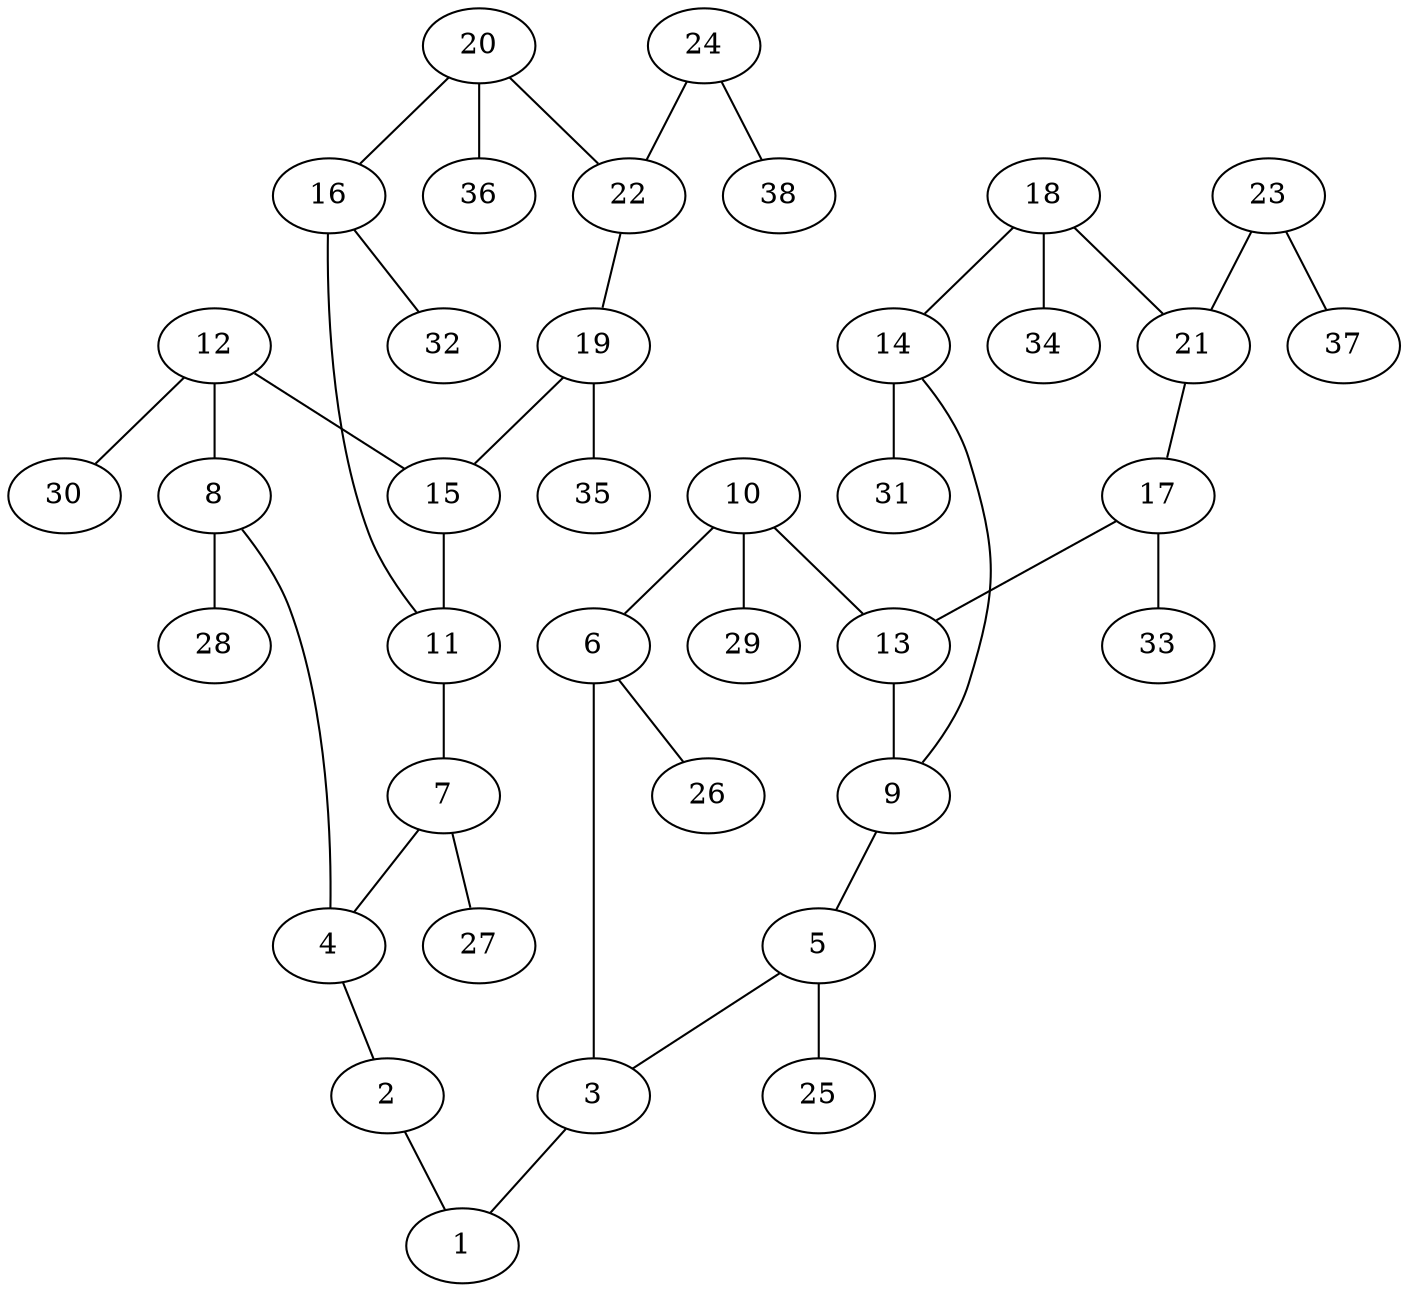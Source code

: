 graph molecule_2848 {
	1	 [chem=S];
	2	 [chem=S];
	2 -- 1	 [valence=1];
	3	 [chem=C];
	3 -- 1	 [valence=1];
	4	 [chem=C];
	4 -- 2	 [valence=1];
	5	 [chem=C];
	5 -- 3	 [valence=2];
	25	 [chem=H];
	5 -- 25	 [valence=1];
	6	 [chem=C];
	6 -- 3	 [valence=1];
	26	 [chem=H];
	6 -- 26	 [valence=1];
	7	 [chem=C];
	7 -- 4	 [valence=2];
	27	 [chem=H];
	7 -- 27	 [valence=1];
	8	 [chem=C];
	8 -- 4	 [valence=1];
	28	 [chem=H];
	8 -- 28	 [valence=1];
	9	 [chem=C];
	9 -- 5	 [valence=1];
	10	 [chem=C];
	10 -- 6	 [valence=2];
	13	 [chem=C];
	10 -- 13	 [valence=1];
	29	 [chem=H];
	10 -- 29	 [valence=1];
	11	 [chem=C];
	11 -- 7	 [valence=1];
	12	 [chem=C];
	12 -- 8	 [valence=2];
	15	 [chem=C];
	12 -- 15	 [valence=1];
	30	 [chem=H];
	12 -- 30	 [valence=1];
	13 -- 9	 [valence=2];
	14	 [chem=C];
	14 -- 9	 [valence=1];
	31	 [chem=H];
	14 -- 31	 [valence=1];
	15 -- 11	 [valence=2];
	16	 [chem=C];
	16 -- 11	 [valence=1];
	32	 [chem=H];
	16 -- 32	 [valence=1];
	17	 [chem=C];
	17 -- 13	 [valence=1];
	33	 [chem=H];
	17 -- 33	 [valence=1];
	18	 [chem=C];
	18 -- 14	 [valence=2];
	21	 [chem=C];
	18 -- 21	 [valence=1];
	34	 [chem=H];
	18 -- 34	 [valence=1];
	19	 [chem=C];
	19 -- 15	 [valence=1];
	35	 [chem=H];
	19 -- 35	 [valence=1];
	20	 [chem=C];
	20 -- 16	 [valence=2];
	22	 [chem=C];
	20 -- 22	 [valence=1];
	36	 [chem=H];
	20 -- 36	 [valence=1];
	21 -- 17	 [valence=2];
	22 -- 19	 [valence=2];
	23	 [chem=O];
	23 -- 21	 [valence=1];
	37	 [chem=H];
	23 -- 37	 [valence=1];
	24	 [chem=O];
	24 -- 22	 [valence=1];
	38	 [chem=H];
	24 -- 38	 [valence=1];
}
